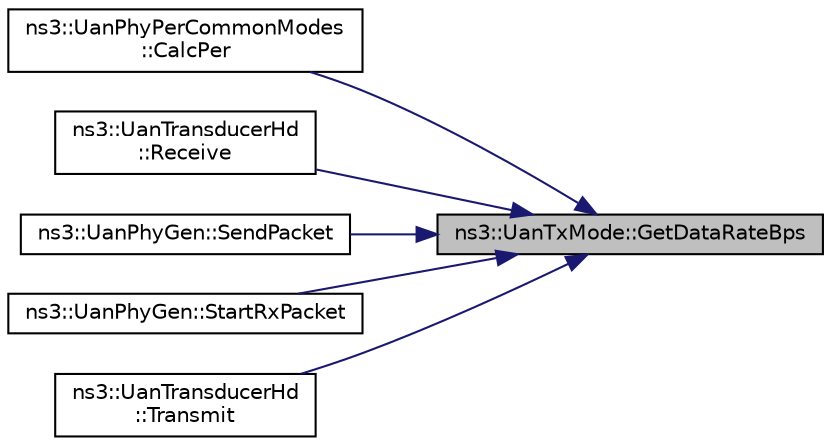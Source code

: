 digraph "ns3::UanTxMode::GetDataRateBps"
{
 // LATEX_PDF_SIZE
  edge [fontname="Helvetica",fontsize="10",labelfontname="Helvetica",labelfontsize="10"];
  node [fontname="Helvetica",fontsize="10",shape=record];
  rankdir="RL";
  Node1 [label="ns3::UanTxMode::GetDataRateBps",height=0.2,width=0.4,color="black", fillcolor="grey75", style="filled", fontcolor="black",tooltip="Get the data rate of the transmit mode."];
  Node1 -> Node2 [dir="back",color="midnightblue",fontsize="10",style="solid",fontname="Helvetica"];
  Node2 [label="ns3::UanPhyPerCommonModes\l::CalcPer",height=0.2,width=0.4,color="black", fillcolor="white", style="filled",URL="$classns3_1_1_uan_phy_per_common_modes.html#a2de39f420ce0718b4f01bf6e73f26b36",tooltip="Calculate the Packet ERror probability based on SINR at the receiver and a tx mode."];
  Node1 -> Node3 [dir="back",color="midnightblue",fontsize="10",style="solid",fontname="Helvetica"];
  Node3 [label="ns3::UanTransducerHd\l::Receive",height=0.2,width=0.4,color="black", fillcolor="white", style="filled",URL="$classns3_1_1_uan_transducer_hd.html#ab0e2ca78a05c4495e8252f64e9906478",tooltip="Notify this object that a new packet has arrived at this nodes location."];
  Node1 -> Node4 [dir="back",color="midnightblue",fontsize="10",style="solid",fontname="Helvetica"];
  Node4 [label="ns3::UanPhyGen::SendPacket",height=0.2,width=0.4,color="black", fillcolor="white", style="filled",URL="$classns3_1_1_uan_phy_gen.html#a7a777fecd8c286f179e05f9708d65213",tooltip="Send a packet using a specific transmission mode."];
  Node1 -> Node5 [dir="back",color="midnightblue",fontsize="10",style="solid",fontname="Helvetica"];
  Node5 [label="ns3::UanPhyGen::StartRxPacket",height=0.2,width=0.4,color="black", fillcolor="white", style="filled",URL="$classns3_1_1_uan_phy_gen.html#a33d2cfb97710cff791b87ec7d864107b",tooltip="Packet arriving from channel: i.e."];
  Node1 -> Node6 [dir="back",color="midnightblue",fontsize="10",style="solid",fontname="Helvetica"];
  Node6 [label="ns3::UanTransducerHd\l::Transmit",height=0.2,width=0.4,color="black", fillcolor="white", style="filled",URL="$classns3_1_1_uan_transducer_hd.html#a59d45284062693608322f87618525cd5",tooltip="Transmit a packet from this transducer."];
}
